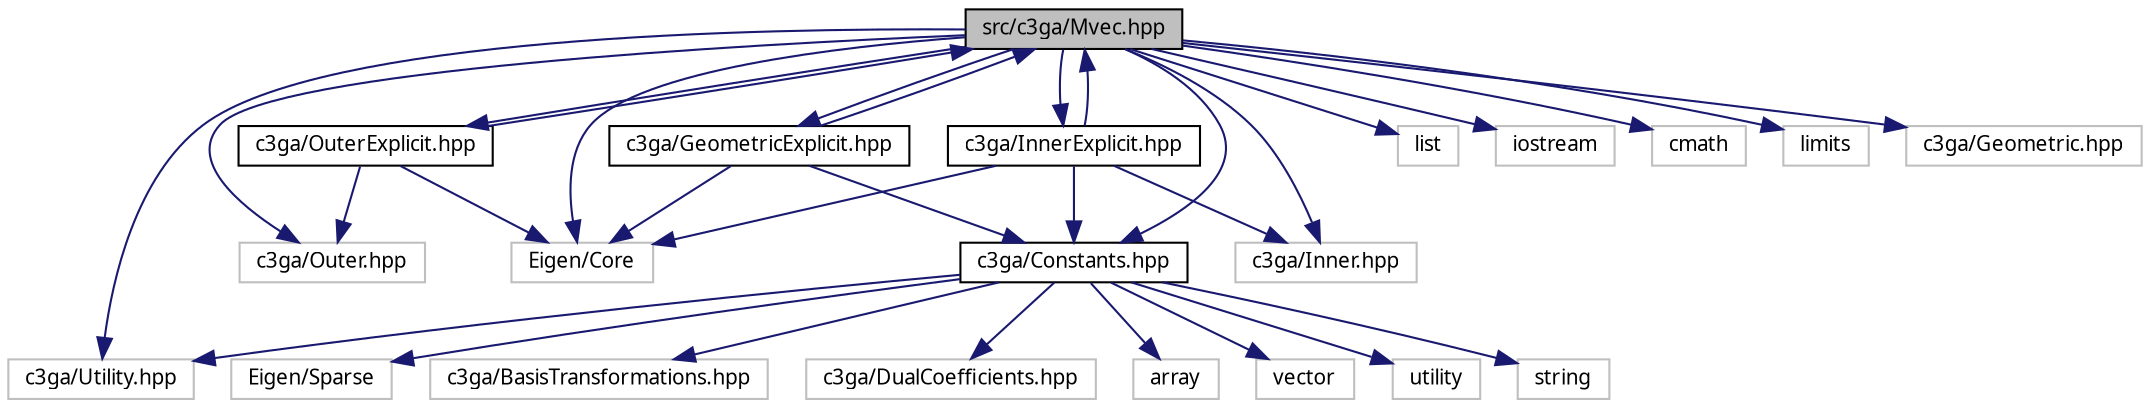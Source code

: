 digraph "src/c3ga/Mvec.hpp"
{
 // LATEX_PDF_SIZE
  bgcolor="transparent";
  edge [fontname="Helvetica#FreeSans",fontsize="10",labelfontname="Helvetica#FreeSans",labelfontsize="10"];
  node [fontname="Helvetica#FreeSans",fontsize="10",shape=record];
  Node1 [label="src/c3ga/Mvec.hpp",height=0.2,width=0.4,color="black", fillcolor="grey75", style="filled", fontcolor="black",tooltip="Class to define a multivector and its basic operators in the Geometric algebra of c3ga."];
  Node1 -> Node2 [color="midnightblue",fontsize="10",style="solid",fontname="Helvetica#FreeSans"];
  Node2 [label="Eigen/Core",height=0.2,width=0.4,color="grey75",tooltip=" "];
  Node1 -> Node3 [color="midnightblue",fontsize="10",style="solid",fontname="Helvetica#FreeSans"];
  Node3 [label="list",height=0.2,width=0.4,color="grey75",tooltip=" "];
  Node1 -> Node4 [color="midnightblue",fontsize="10",style="solid",fontname="Helvetica#FreeSans"];
  Node4 [label="iostream",height=0.2,width=0.4,color="grey75",tooltip=" "];
  Node1 -> Node5 [color="midnightblue",fontsize="10",style="solid",fontname="Helvetica#FreeSans"];
  Node5 [label="cmath",height=0.2,width=0.4,color="grey75",tooltip=" "];
  Node1 -> Node6 [color="midnightblue",fontsize="10",style="solid",fontname="Helvetica#FreeSans"];
  Node6 [label="limits",height=0.2,width=0.4,color="grey75",tooltip=" "];
  Node1 -> Node7 [color="midnightblue",fontsize="10",style="solid",fontname="Helvetica#FreeSans"];
  Node7 [label="c3ga/Utility.hpp",height=0.2,width=0.4,color="grey75",tooltip=" "];
  Node1 -> Node8 [color="midnightblue",fontsize="10",style="solid",fontname="Helvetica#FreeSans"];
  Node8 [label="c3ga/Constants.hpp",height=0.2,width=0.4,color="black",URL="$Constants_8hpp.html",tooltip="Constant values and data related to the specified geometric algebra (c3ga)"];
  Node8 -> Node9 [color="midnightblue",fontsize="10",style="solid",fontname="Helvetica#FreeSans"];
  Node9 [label="array",height=0.2,width=0.4,color="grey75",tooltip=" "];
  Node8 -> Node10 [color="midnightblue",fontsize="10",style="solid",fontname="Helvetica#FreeSans"];
  Node10 [label="vector",height=0.2,width=0.4,color="grey75",tooltip=" "];
  Node8 -> Node11 [color="midnightblue",fontsize="10",style="solid",fontname="Helvetica#FreeSans"];
  Node11 [label="utility",height=0.2,width=0.4,color="grey75",tooltip=" "];
  Node8 -> Node12 [color="midnightblue",fontsize="10",style="solid",fontname="Helvetica#FreeSans"];
  Node12 [label="string",height=0.2,width=0.4,color="grey75",tooltip=" "];
  Node8 -> Node13 [color="midnightblue",fontsize="10",style="solid",fontname="Helvetica#FreeSans"];
  Node13 [label="Eigen/Sparse",height=0.2,width=0.4,color="grey75",tooltip=" "];
  Node8 -> Node7 [color="midnightblue",fontsize="10",style="solid",fontname="Helvetica#FreeSans"];
  Node8 -> Node14 [color="midnightblue",fontsize="10",style="solid",fontname="Helvetica#FreeSans"];
  Node14 [label="c3ga/BasisTransformations.hpp",height=0.2,width=0.4,color="grey75",tooltip=" "];
  Node8 -> Node15 [color="midnightblue",fontsize="10",style="solid",fontname="Helvetica#FreeSans"];
  Node15 [label="c3ga/DualCoefficients.hpp",height=0.2,width=0.4,color="grey75",tooltip=" "];
  Node1 -> Node16 [color="midnightblue",fontsize="10",style="solid",fontname="Helvetica#FreeSans"];
  Node16 [label="c3ga/Outer.hpp",height=0.2,width=0.4,color="grey75",tooltip=" "];
  Node1 -> Node17 [color="midnightblue",fontsize="10",style="solid",fontname="Helvetica#FreeSans"];
  Node17 [label="c3ga/Inner.hpp",height=0.2,width=0.4,color="grey75",tooltip=" "];
  Node1 -> Node18 [color="midnightblue",fontsize="10",style="solid",fontname="Helvetica#FreeSans"];
  Node18 [label="c3ga/Geometric.hpp",height=0.2,width=0.4,color="grey75",tooltip=" "];
  Node1 -> Node19 [color="midnightblue",fontsize="10",style="solid",fontname="Helvetica#FreeSans"];
  Node19 [label="c3ga/OuterExplicit.hpp",height=0.2,width=0.4,color="black",URL="$OuterExplicit_8hpp.html",tooltip="Explicit precomputed per grades outer product."];
  Node19 -> Node2 [color="midnightblue",fontsize="10",style="solid",fontname="Helvetica#FreeSans"];
  Node19 -> Node1 [color="midnightblue",fontsize="10",style="solid",fontname="Helvetica#FreeSans"];
  Node19 -> Node16 [color="midnightblue",fontsize="10",style="solid",fontname="Helvetica#FreeSans"];
  Node1 -> Node20 [color="midnightblue",fontsize="10",style="solid",fontname="Helvetica#FreeSans"];
  Node20 [label="c3ga/InnerExplicit.hpp",height=0.2,width=0.4,color="black",URL="$InnerExplicit_8hpp.html",tooltip="Explicit precomputed per grades inner products of c3ga."];
  Node20 -> Node2 [color="midnightblue",fontsize="10",style="solid",fontname="Helvetica#FreeSans"];
  Node20 -> Node1 [color="midnightblue",fontsize="10",style="solid",fontname="Helvetica#FreeSans"];
  Node20 -> Node17 [color="midnightblue",fontsize="10",style="solid",fontname="Helvetica#FreeSans"];
  Node20 -> Node8 [color="midnightblue",fontsize="10",style="solid",fontname="Helvetica#FreeSans"];
  Node1 -> Node21 [color="midnightblue",fontsize="10",style="solid",fontname="Helvetica#FreeSans"];
  Node21 [label="c3ga/GeometricExplicit.hpp",height=0.2,width=0.4,color="black",URL="$GeometricExplicit_8hpp.html",tooltip="Explicit precomputed per grades geometric products of c3ga."];
  Node21 -> Node2 [color="midnightblue",fontsize="10",style="solid",fontname="Helvetica#FreeSans"];
  Node21 -> Node1 [color="midnightblue",fontsize="10",style="solid",fontname="Helvetica#FreeSans"];
  Node21 -> Node8 [color="midnightblue",fontsize="10",style="solid",fontname="Helvetica#FreeSans"];
}
